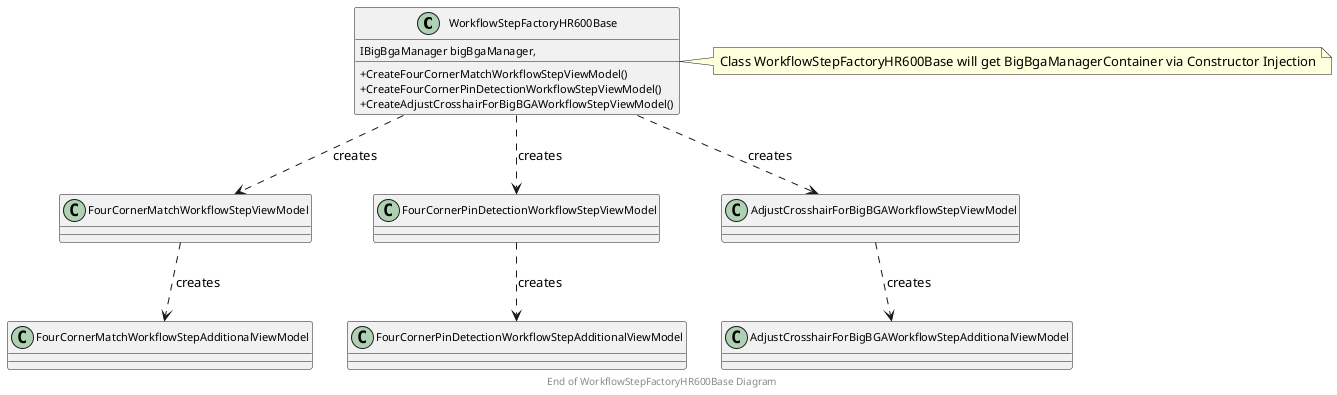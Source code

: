 @startuml WorkflowStepFactoryHR600Base
skinparam classAttributeIconSize 0
skinparam classFontSize 12
skinparam classAttributeFontSize 11
skinparam classMethodFontSize 11

class WorkflowStepFactoryHR600Base {
    IBigBgaManager bigBgaManager,
    +CreateFourCornerMatchWorkflowStepViewModel()
    +CreateFourCornerPinDetectionWorkflowStepViewModel()
    +CreateAdjustCrosshairForBigBGAWorkflowStepViewModel()
}
note right
Class WorkflowStepFactoryHR600Base will get BigBgaManagerContainer via Constructor Injection
end note

WorkflowStepFactoryHR600Base ..> FourCornerMatchWorkflowStepViewModel : creates
WorkflowStepFactoryHR600Base ..> FourCornerPinDetectionWorkflowStepViewModel : creates
WorkflowStepFactoryHR600Base ..> AdjustCrosshairForBigBGAWorkflowStepViewModel : creates


FourCornerMatchWorkflowStepViewModel ..> FourCornerMatchWorkflowStepAdditionalViewModel : creates
FourCornerPinDetectionWorkflowStepViewModel ..> FourCornerPinDetectionWorkflowStepAdditionalViewModel : creates
AdjustCrosshairForBigBGAWorkflowStepViewModel ..> AdjustCrosshairForBigBGAWorkflowStepAdditionalViewModel : creates

footer == End of WorkflowStepFactoryHR600Base Diagram ==

@enduml
